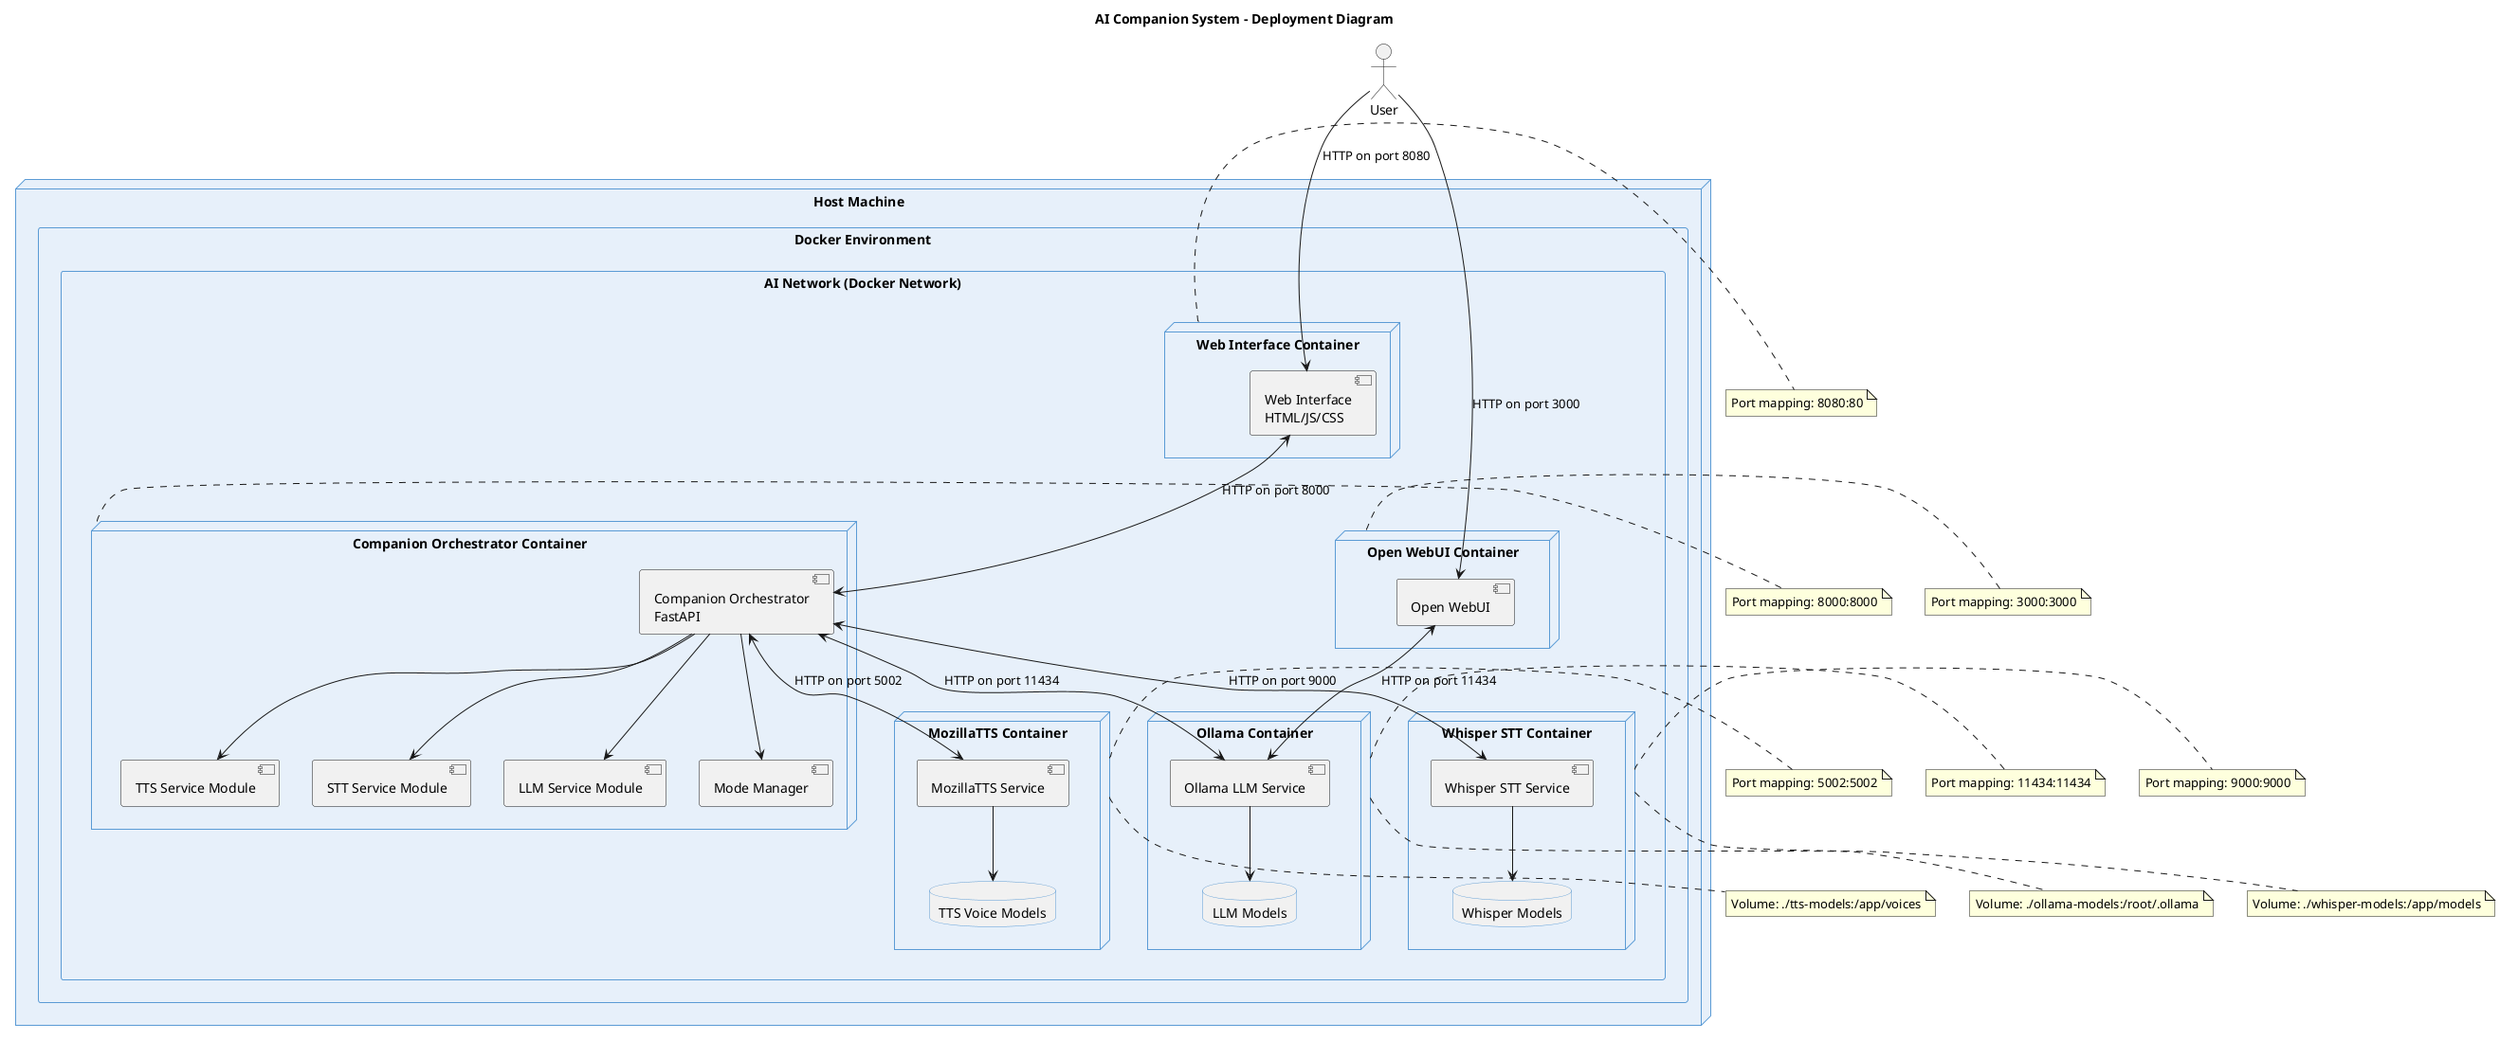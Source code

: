 @startuml "AI Companion System - Deployment Diagram"

' Styling
skinparam rectangle {
  BorderColor #5B9BD5
  FontColor black
}
skinparam database {
  BorderColor #5B9BD5
}
skinparam node {
  BackgroundColor #E7F0FA
  BorderColor #5B9BD5
}

' Title
title AI Companion System - Deployment Diagram

' Host machine
node "Host Machine" as Host {
  ' Docker environment
  rectangle "Docker Environment" as DockerEnv {
    ' Docker network
    rectangle "AI Network (Docker Network)" as DockerNet {
      node "Companion Orchestrator Container" as OrchestratorNode {
        [Companion Orchestrator\nFastAPI] as OrchestratorApp
        [TTS Service Module] as TTS_Module
        [STT Service Module] as STT_Module
        [LLM Service Module] as LLM_Module
        [Mode Manager] as ModeManager
        
        OrchestratorApp --> TTS_Module
        OrchestratorApp --> STT_Module
        OrchestratorApp --> LLM_Module
        OrchestratorApp --> ModeManager
      }
      
      node "Web Interface Container" as WebUINode {
        [Web Interface\nHTML/JS/CSS] as WebUI
      }
      
      node "Ollama Container" as OllamaNode {
        [Ollama LLM Service] as Ollama
        database "LLM Models" as LLMModels
        Ollama --> LLMModels
      }
      
      node "MozillaTTS Container" as TTSNode {
        [MozillaTTS Service] as TTSService
        database "TTS Voice Models" as TTSModels
        TTSService --> TTSModels
      }
      
      node "Whisper STT Container" as STTNode {
        [Whisper STT Service] as STTService
        database "Whisper Models" as STTModels
        STTService --> STTModels
      }
      
      node "Open WebUI Container" as OpenWebUINode {
        [Open WebUI] as OpenWebUI
      }
    }
  }
}

' External connections
actor "User" as user

' Service communication
OrchestratorApp <--> Ollama : HTTP on port 11434
OrchestratorApp <--> TTSService : HTTP on port 5002  
OrchestratorApp <--> STTService : HTTP on port 9000

' User interaction
user --> WebUI : HTTP on port 8080
WebUI <--> OrchestratorApp : HTTP on port 8000
user --> OpenWebUI : HTTP on port 3000
OpenWebUI <--> Ollama : HTTP on port 11434

' Ports mapping to host
note right of WebUINode
  Port mapping: 8080:80
end note

note right of OrchestratorNode
  Port mapping: 8000:8000
end note

note right of OllamaNode
  Port mapping: 11434:11434
end note

note right of TTSNode
  Port mapping: 5002:5002
end note

note right of STTNode
  Port mapping: 9000:9000
end note

note right of OpenWebUINode
  Port mapping: 3000:3000
end note

' Volume mounts
note bottom of OllamaNode
  Volume: ./ollama-models:/root/.ollama
end note

note bottom of TTSNode
  Volume: ./tts-models:/app/voices
end note

note bottom of STTNode
  Volume: ./whisper-models:/app/models
end note

@enduml
